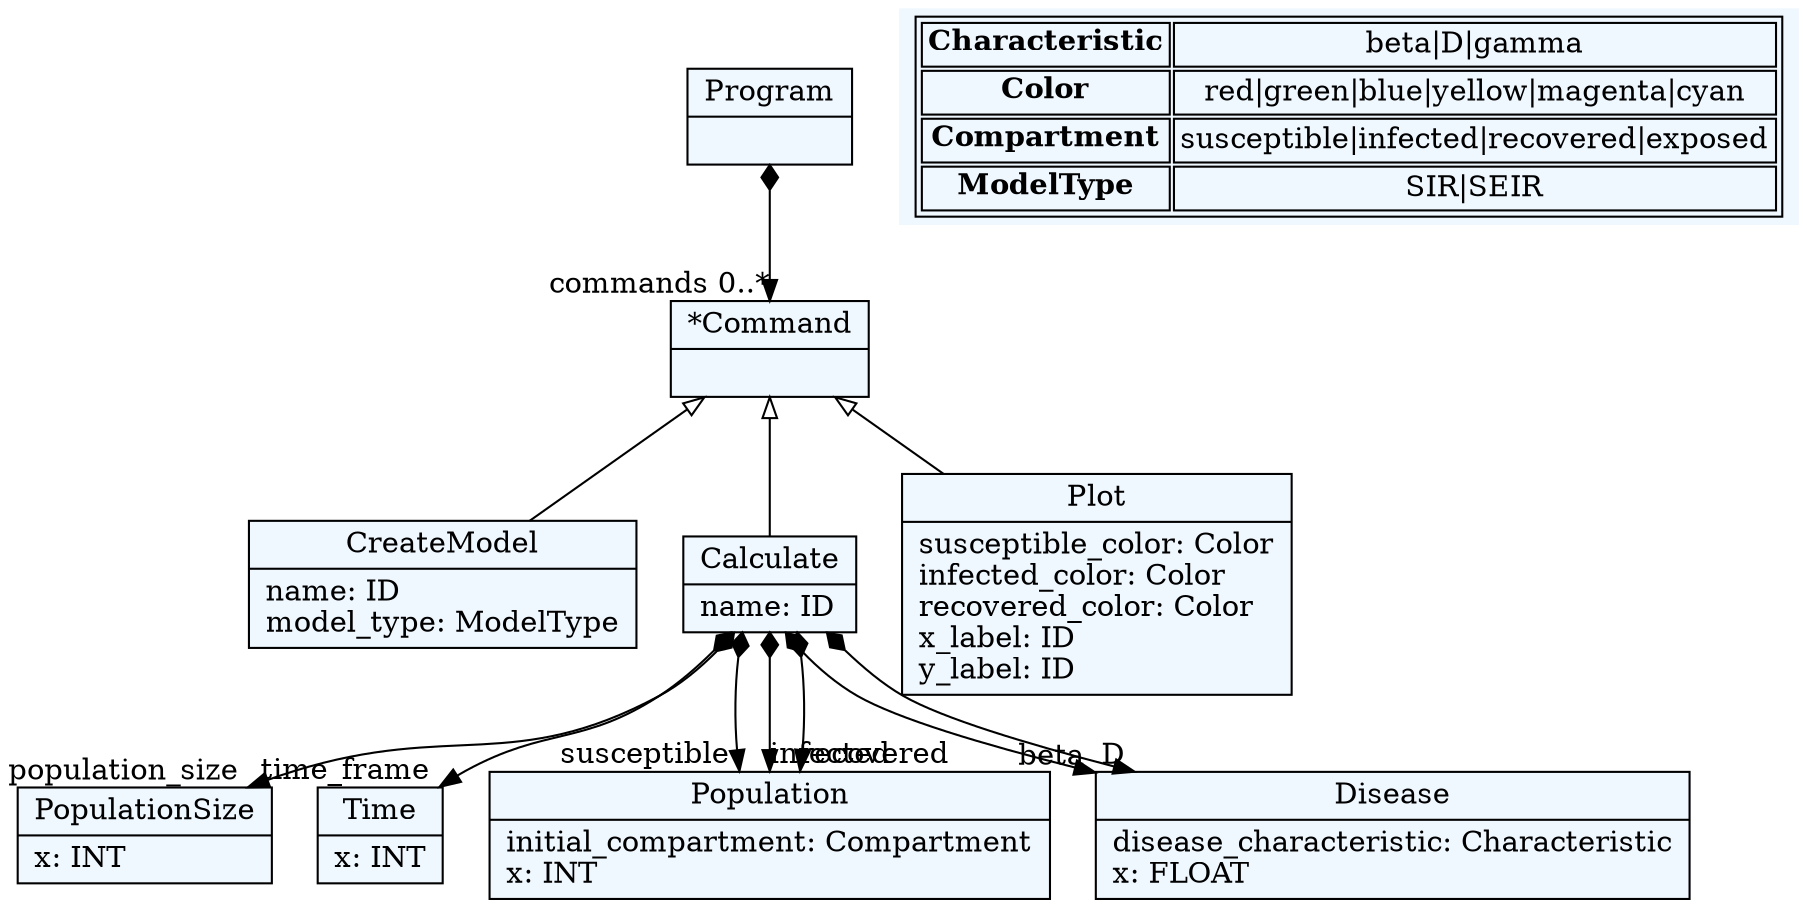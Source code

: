 
    digraph textX {
    fontname = "Bitstream Vera Sans"
    fontsize = 8
    node[
        shape=record,
        style=filled,
        fillcolor=aliceblue
    ]
    nodesep = 0.3
    edge[dir=black,arrowtail=empty]


94584022855280[ label="{Program|}"]

94584022838144[ label="{*Command|}"]

94584023042576[ label="{CreateModel|name: ID\lmodel_type: ModelType\l}"]

94584022860224[ label="{Calculate|name: ID\l}"]

94584023048704[ label="{Plot|susceptible_color: Color\linfected_color: Color\lrecovered_color: Color\lx_label: ID\ly_label: ID\l}"]

94584023070848[ label="{PopulationSize|x: INT\l}"]

94584023076384[ label="{Time|x: INT\l}"]

94584023081920[ label="{Population|initial_compartment: Compartment\lx: INT\l}"]

94584023088048[ label="{Disease|disease_characteristic: Characteristic\lx: FLOAT\l}"]



94584022855280 -> 94584022838144[arrowtail=diamond, dir=both, headlabel="commands 0..*"]
94584022838144 -> 94584023042576 [dir=back]
94584022838144 -> 94584022860224 [dir=back]
94584022838144 -> 94584023048704 [dir=back]
94584022860224 -> 94584023070848[arrowtail=diamond, dir=both, headlabel="population_size "]
94584022860224 -> 94584023088048[arrowtail=diamond, dir=both, headlabel="beta "]
94584022860224 -> 94584023088048[arrowtail=diamond, dir=both, headlabel="D "]
94584022860224 -> 94584023081920[arrowtail=diamond, dir=both, headlabel="susceptible "]
94584022860224 -> 94584023081920[arrowtail=diamond, dir=both, headlabel="infected "]
94584022860224 -> 94584023081920[arrowtail=diamond, dir=both, headlabel="recovered "]
94584022860224 -> 94584023076384[arrowtail=diamond, dir=both, headlabel="time_frame "]
match_rules [ shape=plaintext, label=< <table>
	<tr>
		<td><b>Characteristic</b></td><td>beta|D|gamma</td>
	</tr>
	<tr>
		<td><b>Color</b></td><td>red|green|blue|yellow|magenta|cyan</td>
	</tr>
	<tr>
		<td><b>Compartment</b></td><td>susceptible|infected|recovered|exposed</td>
	</tr>
	<tr>
		<td><b>ModelType</b></td><td>SIR|SEIR</td>
	</tr>
</table> >]


}
